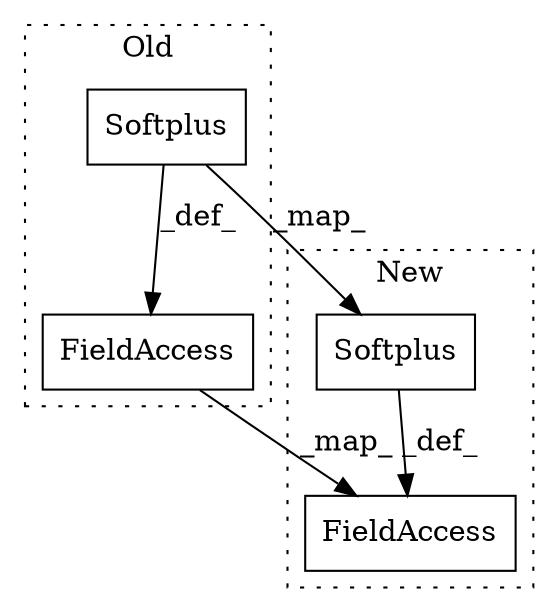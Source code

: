 digraph G {
subgraph cluster0 {
1 [label="Softplus" a="32" s="454" l="10" shape="box"];
3 [label="FieldAccess" a="22" s="431" l="13" shape="box"];
label = "Old";
style="dotted";
}
subgraph cluster1 {
2 [label="Softplus" a="32" s="487" l="10" shape="box"];
4 [label="FieldAccess" a="22" s="463" l="14" shape="box"];
label = "New";
style="dotted";
}
1 -> 2 [label="_map_"];
1 -> 3 [label="_def_"];
2 -> 4 [label="_def_"];
3 -> 4 [label="_map_"];
}